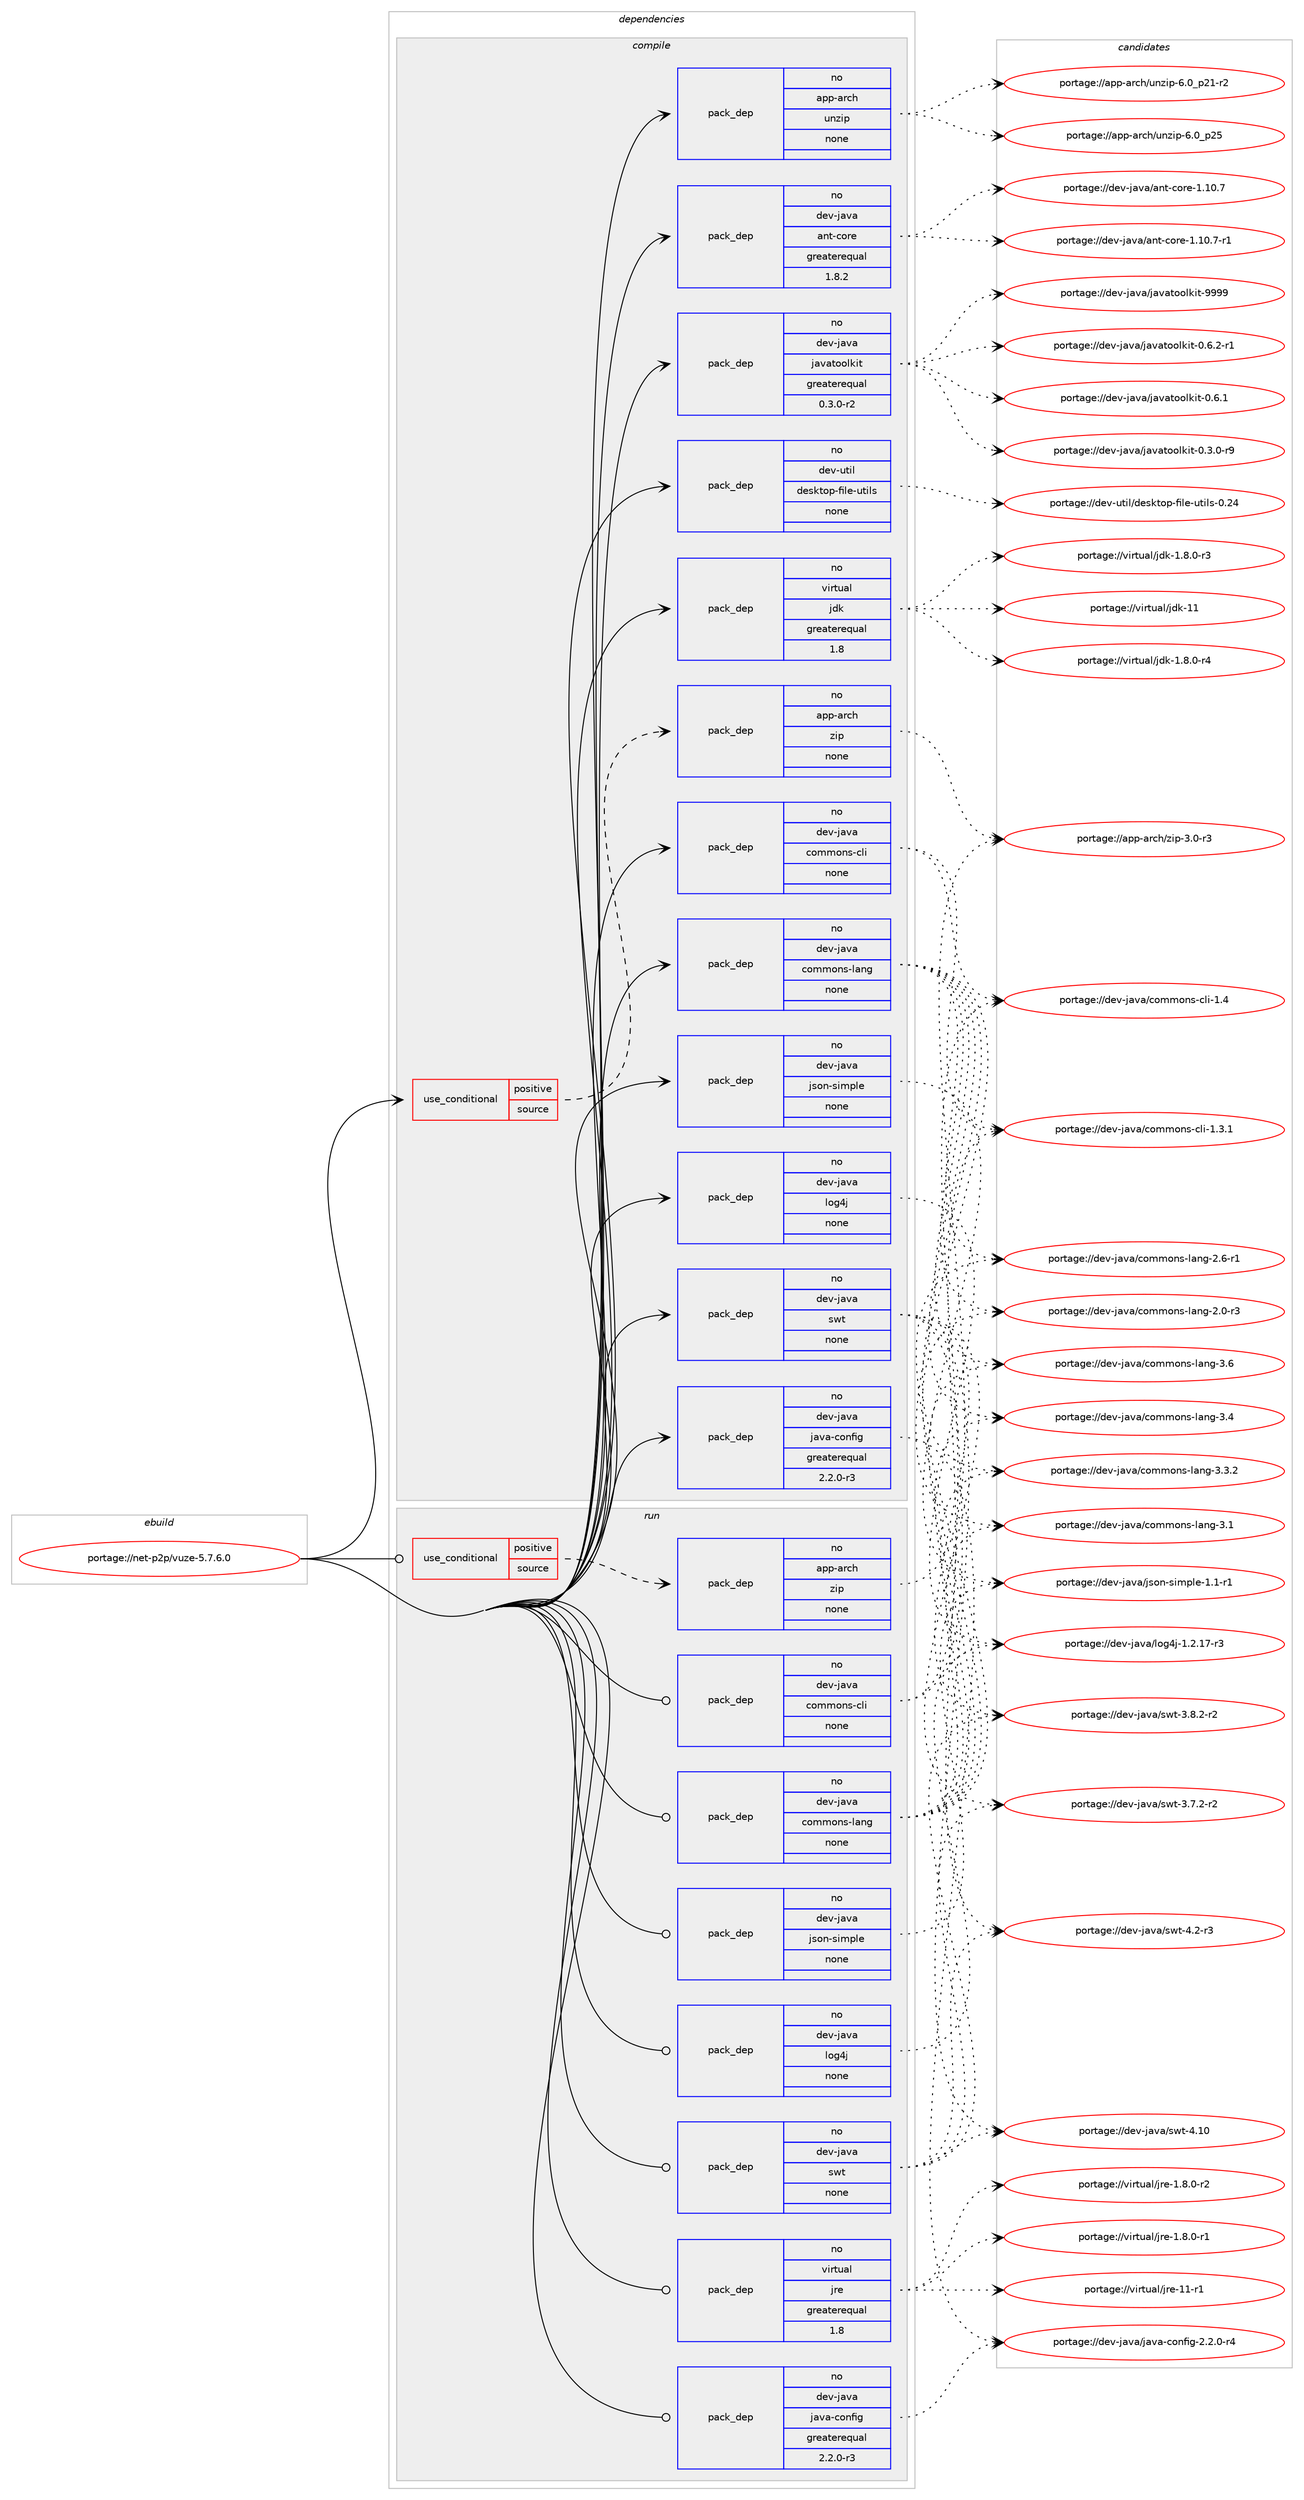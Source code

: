 digraph prolog {

# *************
# Graph options
# *************

newrank=true;
concentrate=true;
compound=true;
graph [rankdir=LR,fontname=Helvetica,fontsize=10,ranksep=1.5];#, ranksep=2.5, nodesep=0.2];
edge  [arrowhead=vee];
node  [fontname=Helvetica,fontsize=10];

# **********
# The ebuild
# **********

subgraph cluster_leftcol {
color=gray;
rank=same;
label=<<i>ebuild</i>>;
id [label="portage://net-p2p/vuze-5.7.6.0", color=red, width=4, href="../net-p2p/vuze-5.7.6.0.svg"];
}

# ****************
# The dependencies
# ****************

subgraph cluster_midcol {
color=gray;
label=<<i>dependencies</i>>;
subgraph cluster_compile {
fillcolor="#eeeeee";
style=filled;
label=<<i>compile</i>>;
subgraph cond8825 {
dependency48338 [label=<<TABLE BORDER="0" CELLBORDER="1" CELLSPACING="0" CELLPADDING="4"><TR><TD ROWSPAN="3" CELLPADDING="10">use_conditional</TD></TR><TR><TD>positive</TD></TR><TR><TD>source</TD></TR></TABLE>>, shape=none, color=red];
subgraph pack38500 {
dependency48339 [label=<<TABLE BORDER="0" CELLBORDER="1" CELLSPACING="0" CELLPADDING="4" WIDTH="220"><TR><TD ROWSPAN="6" CELLPADDING="30">pack_dep</TD></TR><TR><TD WIDTH="110">no</TD></TR><TR><TD>app-arch</TD></TR><TR><TD>zip</TD></TR><TR><TD>none</TD></TR><TR><TD></TD></TR></TABLE>>, shape=none, color=blue];
}
dependency48338:e -> dependency48339:w [weight=20,style="dashed",arrowhead="vee"];
}
id:e -> dependency48338:w [weight=20,style="solid",arrowhead="vee"];
subgraph pack38501 {
dependency48340 [label=<<TABLE BORDER="0" CELLBORDER="1" CELLSPACING="0" CELLPADDING="4" WIDTH="220"><TR><TD ROWSPAN="6" CELLPADDING="30">pack_dep</TD></TR><TR><TD WIDTH="110">no</TD></TR><TR><TD>app-arch</TD></TR><TR><TD>unzip</TD></TR><TR><TD>none</TD></TR><TR><TD></TD></TR></TABLE>>, shape=none, color=blue];
}
id:e -> dependency48340:w [weight=20,style="solid",arrowhead="vee"];
subgraph pack38502 {
dependency48341 [label=<<TABLE BORDER="0" CELLBORDER="1" CELLSPACING="0" CELLPADDING="4" WIDTH="220"><TR><TD ROWSPAN="6" CELLPADDING="30">pack_dep</TD></TR><TR><TD WIDTH="110">no</TD></TR><TR><TD>dev-java</TD></TR><TR><TD>ant-core</TD></TR><TR><TD>greaterequal</TD></TR><TR><TD>1.8.2</TD></TR></TABLE>>, shape=none, color=blue];
}
id:e -> dependency48341:w [weight=20,style="solid",arrowhead="vee"];
subgraph pack38503 {
dependency48342 [label=<<TABLE BORDER="0" CELLBORDER="1" CELLSPACING="0" CELLPADDING="4" WIDTH="220"><TR><TD ROWSPAN="6" CELLPADDING="30">pack_dep</TD></TR><TR><TD WIDTH="110">no</TD></TR><TR><TD>dev-java</TD></TR><TR><TD>commons-cli</TD></TR><TR><TD>none</TD></TR><TR><TD></TD></TR></TABLE>>, shape=none, color=blue];
}
id:e -> dependency48342:w [weight=20,style="solid",arrowhead="vee"];
subgraph pack38504 {
dependency48343 [label=<<TABLE BORDER="0" CELLBORDER="1" CELLSPACING="0" CELLPADDING="4" WIDTH="220"><TR><TD ROWSPAN="6" CELLPADDING="30">pack_dep</TD></TR><TR><TD WIDTH="110">no</TD></TR><TR><TD>dev-java</TD></TR><TR><TD>commons-lang</TD></TR><TR><TD>none</TD></TR><TR><TD></TD></TR></TABLE>>, shape=none, color=blue];
}
id:e -> dependency48343:w [weight=20,style="solid",arrowhead="vee"];
subgraph pack38505 {
dependency48344 [label=<<TABLE BORDER="0" CELLBORDER="1" CELLSPACING="0" CELLPADDING="4" WIDTH="220"><TR><TD ROWSPAN="6" CELLPADDING="30">pack_dep</TD></TR><TR><TD WIDTH="110">no</TD></TR><TR><TD>dev-java</TD></TR><TR><TD>java-config</TD></TR><TR><TD>greaterequal</TD></TR><TR><TD>2.2.0-r3</TD></TR></TABLE>>, shape=none, color=blue];
}
id:e -> dependency48344:w [weight=20,style="solid",arrowhead="vee"];
subgraph pack38506 {
dependency48345 [label=<<TABLE BORDER="0" CELLBORDER="1" CELLSPACING="0" CELLPADDING="4" WIDTH="220"><TR><TD ROWSPAN="6" CELLPADDING="30">pack_dep</TD></TR><TR><TD WIDTH="110">no</TD></TR><TR><TD>dev-java</TD></TR><TR><TD>javatoolkit</TD></TR><TR><TD>greaterequal</TD></TR><TR><TD>0.3.0-r2</TD></TR></TABLE>>, shape=none, color=blue];
}
id:e -> dependency48345:w [weight=20,style="solid",arrowhead="vee"];
subgraph pack38507 {
dependency48346 [label=<<TABLE BORDER="0" CELLBORDER="1" CELLSPACING="0" CELLPADDING="4" WIDTH="220"><TR><TD ROWSPAN="6" CELLPADDING="30">pack_dep</TD></TR><TR><TD WIDTH="110">no</TD></TR><TR><TD>dev-java</TD></TR><TR><TD>json-simple</TD></TR><TR><TD>none</TD></TR><TR><TD></TD></TR></TABLE>>, shape=none, color=blue];
}
id:e -> dependency48346:w [weight=20,style="solid",arrowhead="vee"];
subgraph pack38508 {
dependency48347 [label=<<TABLE BORDER="0" CELLBORDER="1" CELLSPACING="0" CELLPADDING="4" WIDTH="220"><TR><TD ROWSPAN="6" CELLPADDING="30">pack_dep</TD></TR><TR><TD WIDTH="110">no</TD></TR><TR><TD>dev-java</TD></TR><TR><TD>log4j</TD></TR><TR><TD>none</TD></TR><TR><TD></TD></TR></TABLE>>, shape=none, color=blue];
}
id:e -> dependency48347:w [weight=20,style="solid",arrowhead="vee"];
subgraph pack38509 {
dependency48348 [label=<<TABLE BORDER="0" CELLBORDER="1" CELLSPACING="0" CELLPADDING="4" WIDTH="220"><TR><TD ROWSPAN="6" CELLPADDING="30">pack_dep</TD></TR><TR><TD WIDTH="110">no</TD></TR><TR><TD>dev-java</TD></TR><TR><TD>swt</TD></TR><TR><TD>none</TD></TR><TR><TD></TD></TR></TABLE>>, shape=none, color=blue];
}
id:e -> dependency48348:w [weight=20,style="solid",arrowhead="vee"];
subgraph pack38510 {
dependency48349 [label=<<TABLE BORDER="0" CELLBORDER="1" CELLSPACING="0" CELLPADDING="4" WIDTH="220"><TR><TD ROWSPAN="6" CELLPADDING="30">pack_dep</TD></TR><TR><TD WIDTH="110">no</TD></TR><TR><TD>dev-util</TD></TR><TR><TD>desktop-file-utils</TD></TR><TR><TD>none</TD></TR><TR><TD></TD></TR></TABLE>>, shape=none, color=blue];
}
id:e -> dependency48349:w [weight=20,style="solid",arrowhead="vee"];
subgraph pack38511 {
dependency48350 [label=<<TABLE BORDER="0" CELLBORDER="1" CELLSPACING="0" CELLPADDING="4" WIDTH="220"><TR><TD ROWSPAN="6" CELLPADDING="30">pack_dep</TD></TR><TR><TD WIDTH="110">no</TD></TR><TR><TD>virtual</TD></TR><TR><TD>jdk</TD></TR><TR><TD>greaterequal</TD></TR><TR><TD>1.8</TD></TR></TABLE>>, shape=none, color=blue];
}
id:e -> dependency48350:w [weight=20,style="solid",arrowhead="vee"];
}
subgraph cluster_compileandrun {
fillcolor="#eeeeee";
style=filled;
label=<<i>compile and run</i>>;
}
subgraph cluster_run {
fillcolor="#eeeeee";
style=filled;
label=<<i>run</i>>;
subgraph cond8826 {
dependency48351 [label=<<TABLE BORDER="0" CELLBORDER="1" CELLSPACING="0" CELLPADDING="4"><TR><TD ROWSPAN="3" CELLPADDING="10">use_conditional</TD></TR><TR><TD>positive</TD></TR><TR><TD>source</TD></TR></TABLE>>, shape=none, color=red];
subgraph pack38512 {
dependency48352 [label=<<TABLE BORDER="0" CELLBORDER="1" CELLSPACING="0" CELLPADDING="4" WIDTH="220"><TR><TD ROWSPAN="6" CELLPADDING="30">pack_dep</TD></TR><TR><TD WIDTH="110">no</TD></TR><TR><TD>app-arch</TD></TR><TR><TD>zip</TD></TR><TR><TD>none</TD></TR><TR><TD></TD></TR></TABLE>>, shape=none, color=blue];
}
dependency48351:e -> dependency48352:w [weight=20,style="dashed",arrowhead="vee"];
}
id:e -> dependency48351:w [weight=20,style="solid",arrowhead="odot"];
subgraph pack38513 {
dependency48353 [label=<<TABLE BORDER="0" CELLBORDER="1" CELLSPACING="0" CELLPADDING="4" WIDTH="220"><TR><TD ROWSPAN="6" CELLPADDING="30">pack_dep</TD></TR><TR><TD WIDTH="110">no</TD></TR><TR><TD>dev-java</TD></TR><TR><TD>commons-cli</TD></TR><TR><TD>none</TD></TR><TR><TD></TD></TR></TABLE>>, shape=none, color=blue];
}
id:e -> dependency48353:w [weight=20,style="solid",arrowhead="odot"];
subgraph pack38514 {
dependency48354 [label=<<TABLE BORDER="0" CELLBORDER="1" CELLSPACING="0" CELLPADDING="4" WIDTH="220"><TR><TD ROWSPAN="6" CELLPADDING="30">pack_dep</TD></TR><TR><TD WIDTH="110">no</TD></TR><TR><TD>dev-java</TD></TR><TR><TD>commons-lang</TD></TR><TR><TD>none</TD></TR><TR><TD></TD></TR></TABLE>>, shape=none, color=blue];
}
id:e -> dependency48354:w [weight=20,style="solid",arrowhead="odot"];
subgraph pack38515 {
dependency48355 [label=<<TABLE BORDER="0" CELLBORDER="1" CELLSPACING="0" CELLPADDING="4" WIDTH="220"><TR><TD ROWSPAN="6" CELLPADDING="30">pack_dep</TD></TR><TR><TD WIDTH="110">no</TD></TR><TR><TD>dev-java</TD></TR><TR><TD>java-config</TD></TR><TR><TD>greaterequal</TD></TR><TR><TD>2.2.0-r3</TD></TR></TABLE>>, shape=none, color=blue];
}
id:e -> dependency48355:w [weight=20,style="solid",arrowhead="odot"];
subgraph pack38516 {
dependency48356 [label=<<TABLE BORDER="0" CELLBORDER="1" CELLSPACING="0" CELLPADDING="4" WIDTH="220"><TR><TD ROWSPAN="6" CELLPADDING="30">pack_dep</TD></TR><TR><TD WIDTH="110">no</TD></TR><TR><TD>dev-java</TD></TR><TR><TD>json-simple</TD></TR><TR><TD>none</TD></TR><TR><TD></TD></TR></TABLE>>, shape=none, color=blue];
}
id:e -> dependency48356:w [weight=20,style="solid",arrowhead="odot"];
subgraph pack38517 {
dependency48357 [label=<<TABLE BORDER="0" CELLBORDER="1" CELLSPACING="0" CELLPADDING="4" WIDTH="220"><TR><TD ROWSPAN="6" CELLPADDING="30">pack_dep</TD></TR><TR><TD WIDTH="110">no</TD></TR><TR><TD>dev-java</TD></TR><TR><TD>log4j</TD></TR><TR><TD>none</TD></TR><TR><TD></TD></TR></TABLE>>, shape=none, color=blue];
}
id:e -> dependency48357:w [weight=20,style="solid",arrowhead="odot"];
subgraph pack38518 {
dependency48358 [label=<<TABLE BORDER="0" CELLBORDER="1" CELLSPACING="0" CELLPADDING="4" WIDTH="220"><TR><TD ROWSPAN="6" CELLPADDING="30">pack_dep</TD></TR><TR><TD WIDTH="110">no</TD></TR><TR><TD>dev-java</TD></TR><TR><TD>swt</TD></TR><TR><TD>none</TD></TR><TR><TD></TD></TR></TABLE>>, shape=none, color=blue];
}
id:e -> dependency48358:w [weight=20,style="solid",arrowhead="odot"];
subgraph pack38519 {
dependency48359 [label=<<TABLE BORDER="0" CELLBORDER="1" CELLSPACING="0" CELLPADDING="4" WIDTH="220"><TR><TD ROWSPAN="6" CELLPADDING="30">pack_dep</TD></TR><TR><TD WIDTH="110">no</TD></TR><TR><TD>virtual</TD></TR><TR><TD>jre</TD></TR><TR><TD>greaterequal</TD></TR><TR><TD>1.8</TD></TR></TABLE>>, shape=none, color=blue];
}
id:e -> dependency48359:w [weight=20,style="solid",arrowhead="odot"];
}
}

# **************
# The candidates
# **************

subgraph cluster_choices {
rank=same;
color=gray;
label=<<i>candidates</i>>;

subgraph choice38500 {
color=black;
nodesep=1;
choice9711211245971149910447122105112455146484511451 [label="portage://app-arch/zip-3.0-r3", color=red, width=4,href="../app-arch/zip-3.0-r3.svg"];
dependency48339:e -> choice9711211245971149910447122105112455146484511451:w [style=dotted,weight="100"];
}
subgraph choice38501 {
color=black;
nodesep=1;
choice971121124597114991044711711012210511245544648951125053 [label="portage://app-arch/unzip-6.0_p25", color=red, width=4,href="../app-arch/unzip-6.0_p25.svg"];
choice9711211245971149910447117110122105112455446489511250494511450 [label="portage://app-arch/unzip-6.0_p21-r2", color=red, width=4,href="../app-arch/unzip-6.0_p21-r2.svg"];
dependency48340:e -> choice971121124597114991044711711012210511245544648951125053:w [style=dotted,weight="100"];
dependency48340:e -> choice9711211245971149910447117110122105112455446489511250494511450:w [style=dotted,weight="100"];
}
subgraph choice38502 {
color=black;
nodesep=1;
choice10010111845106971189747971101164599111114101454946494846554511449 [label="portage://dev-java/ant-core-1.10.7-r1", color=red, width=4,href="../dev-java/ant-core-1.10.7-r1.svg"];
choice1001011184510697118974797110116459911111410145494649484655 [label="portage://dev-java/ant-core-1.10.7", color=red, width=4,href="../dev-java/ant-core-1.10.7.svg"];
dependency48341:e -> choice10010111845106971189747971101164599111114101454946494846554511449:w [style=dotted,weight="100"];
dependency48341:e -> choice1001011184510697118974797110116459911111410145494649484655:w [style=dotted,weight="100"];
}
subgraph choice38503 {
color=black;
nodesep=1;
choice1001011184510697118974799111109109111110115459910810545494652 [label="portage://dev-java/commons-cli-1.4", color=red, width=4,href="../dev-java/commons-cli-1.4.svg"];
choice10010111845106971189747991111091091111101154599108105454946514649 [label="portage://dev-java/commons-cli-1.3.1", color=red, width=4,href="../dev-java/commons-cli-1.3.1.svg"];
dependency48342:e -> choice1001011184510697118974799111109109111110115459910810545494652:w [style=dotted,weight="100"];
dependency48342:e -> choice10010111845106971189747991111091091111101154599108105454946514649:w [style=dotted,weight="100"];
}
subgraph choice38504 {
color=black;
nodesep=1;
choice1001011184510697118974799111109109111110115451089711010345514654 [label="portage://dev-java/commons-lang-3.6", color=red, width=4,href="../dev-java/commons-lang-3.6.svg"];
choice1001011184510697118974799111109109111110115451089711010345514652 [label="portage://dev-java/commons-lang-3.4", color=red, width=4,href="../dev-java/commons-lang-3.4.svg"];
choice10010111845106971189747991111091091111101154510897110103455146514650 [label="portage://dev-java/commons-lang-3.3.2", color=red, width=4,href="../dev-java/commons-lang-3.3.2.svg"];
choice1001011184510697118974799111109109111110115451089711010345514649 [label="portage://dev-java/commons-lang-3.1", color=red, width=4,href="../dev-java/commons-lang-3.1.svg"];
choice10010111845106971189747991111091091111101154510897110103455046544511449 [label="portage://dev-java/commons-lang-2.6-r1", color=red, width=4,href="../dev-java/commons-lang-2.6-r1.svg"];
choice10010111845106971189747991111091091111101154510897110103455046484511451 [label="portage://dev-java/commons-lang-2.0-r3", color=red, width=4,href="../dev-java/commons-lang-2.0-r3.svg"];
dependency48343:e -> choice1001011184510697118974799111109109111110115451089711010345514654:w [style=dotted,weight="100"];
dependency48343:e -> choice1001011184510697118974799111109109111110115451089711010345514652:w [style=dotted,weight="100"];
dependency48343:e -> choice10010111845106971189747991111091091111101154510897110103455146514650:w [style=dotted,weight="100"];
dependency48343:e -> choice1001011184510697118974799111109109111110115451089711010345514649:w [style=dotted,weight="100"];
dependency48343:e -> choice10010111845106971189747991111091091111101154510897110103455046544511449:w [style=dotted,weight="100"];
dependency48343:e -> choice10010111845106971189747991111091091111101154510897110103455046484511451:w [style=dotted,weight="100"];
}
subgraph choice38505 {
color=black;
nodesep=1;
choice10010111845106971189747106971189745991111101021051034550465046484511452 [label="portage://dev-java/java-config-2.2.0-r4", color=red, width=4,href="../dev-java/java-config-2.2.0-r4.svg"];
dependency48344:e -> choice10010111845106971189747106971189745991111101021051034550465046484511452:w [style=dotted,weight="100"];
}
subgraph choice38506 {
color=black;
nodesep=1;
choice1001011184510697118974710697118971161111111081071051164557575757 [label="portage://dev-java/javatoolkit-9999", color=red, width=4,href="../dev-java/javatoolkit-9999.svg"];
choice1001011184510697118974710697118971161111111081071051164548465446504511449 [label="portage://dev-java/javatoolkit-0.6.2-r1", color=red, width=4,href="../dev-java/javatoolkit-0.6.2-r1.svg"];
choice100101118451069711897471069711897116111111108107105116454846544649 [label="portage://dev-java/javatoolkit-0.6.1", color=red, width=4,href="../dev-java/javatoolkit-0.6.1.svg"];
choice1001011184510697118974710697118971161111111081071051164548465146484511457 [label="portage://dev-java/javatoolkit-0.3.0-r9", color=red, width=4,href="../dev-java/javatoolkit-0.3.0-r9.svg"];
dependency48345:e -> choice1001011184510697118974710697118971161111111081071051164557575757:w [style=dotted,weight="100"];
dependency48345:e -> choice1001011184510697118974710697118971161111111081071051164548465446504511449:w [style=dotted,weight="100"];
dependency48345:e -> choice100101118451069711897471069711897116111111108107105116454846544649:w [style=dotted,weight="100"];
dependency48345:e -> choice1001011184510697118974710697118971161111111081071051164548465146484511457:w [style=dotted,weight="100"];
}
subgraph choice38507 {
color=black;
nodesep=1;
choice1001011184510697118974710611511111045115105109112108101454946494511449 [label="portage://dev-java/json-simple-1.1-r1", color=red, width=4,href="../dev-java/json-simple-1.1-r1.svg"];
dependency48346:e -> choice1001011184510697118974710611511111045115105109112108101454946494511449:w [style=dotted,weight="100"];
}
subgraph choice38508 {
color=black;
nodesep=1;
choice1001011184510697118974710811110352106454946504649554511451 [label="portage://dev-java/log4j-1.2.17-r3", color=red, width=4,href="../dev-java/log4j-1.2.17-r3.svg"];
dependency48347:e -> choice1001011184510697118974710811110352106454946504649554511451:w [style=dotted,weight="100"];
}
subgraph choice38509 {
color=black;
nodesep=1;
choice10010111845106971189747115119116455246504511451 [label="portage://dev-java/swt-4.2-r3", color=red, width=4,href="../dev-java/swt-4.2-r3.svg"];
choice100101118451069711897471151191164552464948 [label="portage://dev-java/swt-4.10", color=red, width=4,href="../dev-java/swt-4.10.svg"];
choice100101118451069711897471151191164551465646504511450 [label="portage://dev-java/swt-3.8.2-r2", color=red, width=4,href="../dev-java/swt-3.8.2-r2.svg"];
choice100101118451069711897471151191164551465546504511450 [label="portage://dev-java/swt-3.7.2-r2", color=red, width=4,href="../dev-java/swt-3.7.2-r2.svg"];
dependency48348:e -> choice10010111845106971189747115119116455246504511451:w [style=dotted,weight="100"];
dependency48348:e -> choice100101118451069711897471151191164552464948:w [style=dotted,weight="100"];
dependency48348:e -> choice100101118451069711897471151191164551465646504511450:w [style=dotted,weight="100"];
dependency48348:e -> choice100101118451069711897471151191164551465546504511450:w [style=dotted,weight="100"];
}
subgraph choice38510 {
color=black;
nodesep=1;
choice100101118451171161051084710010111510711611111245102105108101451171161051081154548465052 [label="portage://dev-util/desktop-file-utils-0.24", color=red, width=4,href="../dev-util/desktop-file-utils-0.24.svg"];
dependency48349:e -> choice100101118451171161051084710010111510711611111245102105108101451171161051081154548465052:w [style=dotted,weight="100"];
}
subgraph choice38511 {
color=black;
nodesep=1;
choice1181051141161179710847106100107454949 [label="portage://virtual/jdk-11", color=red, width=4,href="../virtual/jdk-11.svg"];
choice11810511411611797108471061001074549465646484511452 [label="portage://virtual/jdk-1.8.0-r4", color=red, width=4,href="../virtual/jdk-1.8.0-r4.svg"];
choice11810511411611797108471061001074549465646484511451 [label="portage://virtual/jdk-1.8.0-r3", color=red, width=4,href="../virtual/jdk-1.8.0-r3.svg"];
dependency48350:e -> choice1181051141161179710847106100107454949:w [style=dotted,weight="100"];
dependency48350:e -> choice11810511411611797108471061001074549465646484511452:w [style=dotted,weight="100"];
dependency48350:e -> choice11810511411611797108471061001074549465646484511451:w [style=dotted,weight="100"];
}
subgraph choice38512 {
color=black;
nodesep=1;
choice9711211245971149910447122105112455146484511451 [label="portage://app-arch/zip-3.0-r3", color=red, width=4,href="../app-arch/zip-3.0-r3.svg"];
dependency48352:e -> choice9711211245971149910447122105112455146484511451:w [style=dotted,weight="100"];
}
subgraph choice38513 {
color=black;
nodesep=1;
choice1001011184510697118974799111109109111110115459910810545494652 [label="portage://dev-java/commons-cli-1.4", color=red, width=4,href="../dev-java/commons-cli-1.4.svg"];
choice10010111845106971189747991111091091111101154599108105454946514649 [label="portage://dev-java/commons-cli-1.3.1", color=red, width=4,href="../dev-java/commons-cli-1.3.1.svg"];
dependency48353:e -> choice1001011184510697118974799111109109111110115459910810545494652:w [style=dotted,weight="100"];
dependency48353:e -> choice10010111845106971189747991111091091111101154599108105454946514649:w [style=dotted,weight="100"];
}
subgraph choice38514 {
color=black;
nodesep=1;
choice1001011184510697118974799111109109111110115451089711010345514654 [label="portage://dev-java/commons-lang-3.6", color=red, width=4,href="../dev-java/commons-lang-3.6.svg"];
choice1001011184510697118974799111109109111110115451089711010345514652 [label="portage://dev-java/commons-lang-3.4", color=red, width=4,href="../dev-java/commons-lang-3.4.svg"];
choice10010111845106971189747991111091091111101154510897110103455146514650 [label="portage://dev-java/commons-lang-3.3.2", color=red, width=4,href="../dev-java/commons-lang-3.3.2.svg"];
choice1001011184510697118974799111109109111110115451089711010345514649 [label="portage://dev-java/commons-lang-3.1", color=red, width=4,href="../dev-java/commons-lang-3.1.svg"];
choice10010111845106971189747991111091091111101154510897110103455046544511449 [label="portage://dev-java/commons-lang-2.6-r1", color=red, width=4,href="../dev-java/commons-lang-2.6-r1.svg"];
choice10010111845106971189747991111091091111101154510897110103455046484511451 [label="portage://dev-java/commons-lang-2.0-r3", color=red, width=4,href="../dev-java/commons-lang-2.0-r3.svg"];
dependency48354:e -> choice1001011184510697118974799111109109111110115451089711010345514654:w [style=dotted,weight="100"];
dependency48354:e -> choice1001011184510697118974799111109109111110115451089711010345514652:w [style=dotted,weight="100"];
dependency48354:e -> choice10010111845106971189747991111091091111101154510897110103455146514650:w [style=dotted,weight="100"];
dependency48354:e -> choice1001011184510697118974799111109109111110115451089711010345514649:w [style=dotted,weight="100"];
dependency48354:e -> choice10010111845106971189747991111091091111101154510897110103455046544511449:w [style=dotted,weight="100"];
dependency48354:e -> choice10010111845106971189747991111091091111101154510897110103455046484511451:w [style=dotted,weight="100"];
}
subgraph choice38515 {
color=black;
nodesep=1;
choice10010111845106971189747106971189745991111101021051034550465046484511452 [label="portage://dev-java/java-config-2.2.0-r4", color=red, width=4,href="../dev-java/java-config-2.2.0-r4.svg"];
dependency48355:e -> choice10010111845106971189747106971189745991111101021051034550465046484511452:w [style=dotted,weight="100"];
}
subgraph choice38516 {
color=black;
nodesep=1;
choice1001011184510697118974710611511111045115105109112108101454946494511449 [label="portage://dev-java/json-simple-1.1-r1", color=red, width=4,href="../dev-java/json-simple-1.1-r1.svg"];
dependency48356:e -> choice1001011184510697118974710611511111045115105109112108101454946494511449:w [style=dotted,weight="100"];
}
subgraph choice38517 {
color=black;
nodesep=1;
choice1001011184510697118974710811110352106454946504649554511451 [label="portage://dev-java/log4j-1.2.17-r3", color=red, width=4,href="../dev-java/log4j-1.2.17-r3.svg"];
dependency48357:e -> choice1001011184510697118974710811110352106454946504649554511451:w [style=dotted,weight="100"];
}
subgraph choice38518 {
color=black;
nodesep=1;
choice10010111845106971189747115119116455246504511451 [label="portage://dev-java/swt-4.2-r3", color=red, width=4,href="../dev-java/swt-4.2-r3.svg"];
choice100101118451069711897471151191164552464948 [label="portage://dev-java/swt-4.10", color=red, width=4,href="../dev-java/swt-4.10.svg"];
choice100101118451069711897471151191164551465646504511450 [label="portage://dev-java/swt-3.8.2-r2", color=red, width=4,href="../dev-java/swt-3.8.2-r2.svg"];
choice100101118451069711897471151191164551465546504511450 [label="portage://dev-java/swt-3.7.2-r2", color=red, width=4,href="../dev-java/swt-3.7.2-r2.svg"];
dependency48358:e -> choice10010111845106971189747115119116455246504511451:w [style=dotted,weight="100"];
dependency48358:e -> choice100101118451069711897471151191164552464948:w [style=dotted,weight="100"];
dependency48358:e -> choice100101118451069711897471151191164551465646504511450:w [style=dotted,weight="100"];
dependency48358:e -> choice100101118451069711897471151191164551465546504511450:w [style=dotted,weight="100"];
}
subgraph choice38519 {
color=black;
nodesep=1;
choice11810511411611797108471061141014549494511449 [label="portage://virtual/jre-11-r1", color=red, width=4,href="../virtual/jre-11-r1.svg"];
choice11810511411611797108471061141014549465646484511450 [label="portage://virtual/jre-1.8.0-r2", color=red, width=4,href="../virtual/jre-1.8.0-r2.svg"];
choice11810511411611797108471061141014549465646484511449 [label="portage://virtual/jre-1.8.0-r1", color=red, width=4,href="../virtual/jre-1.8.0-r1.svg"];
dependency48359:e -> choice11810511411611797108471061141014549494511449:w [style=dotted,weight="100"];
dependency48359:e -> choice11810511411611797108471061141014549465646484511450:w [style=dotted,weight="100"];
dependency48359:e -> choice11810511411611797108471061141014549465646484511449:w [style=dotted,weight="100"];
}
}

}
